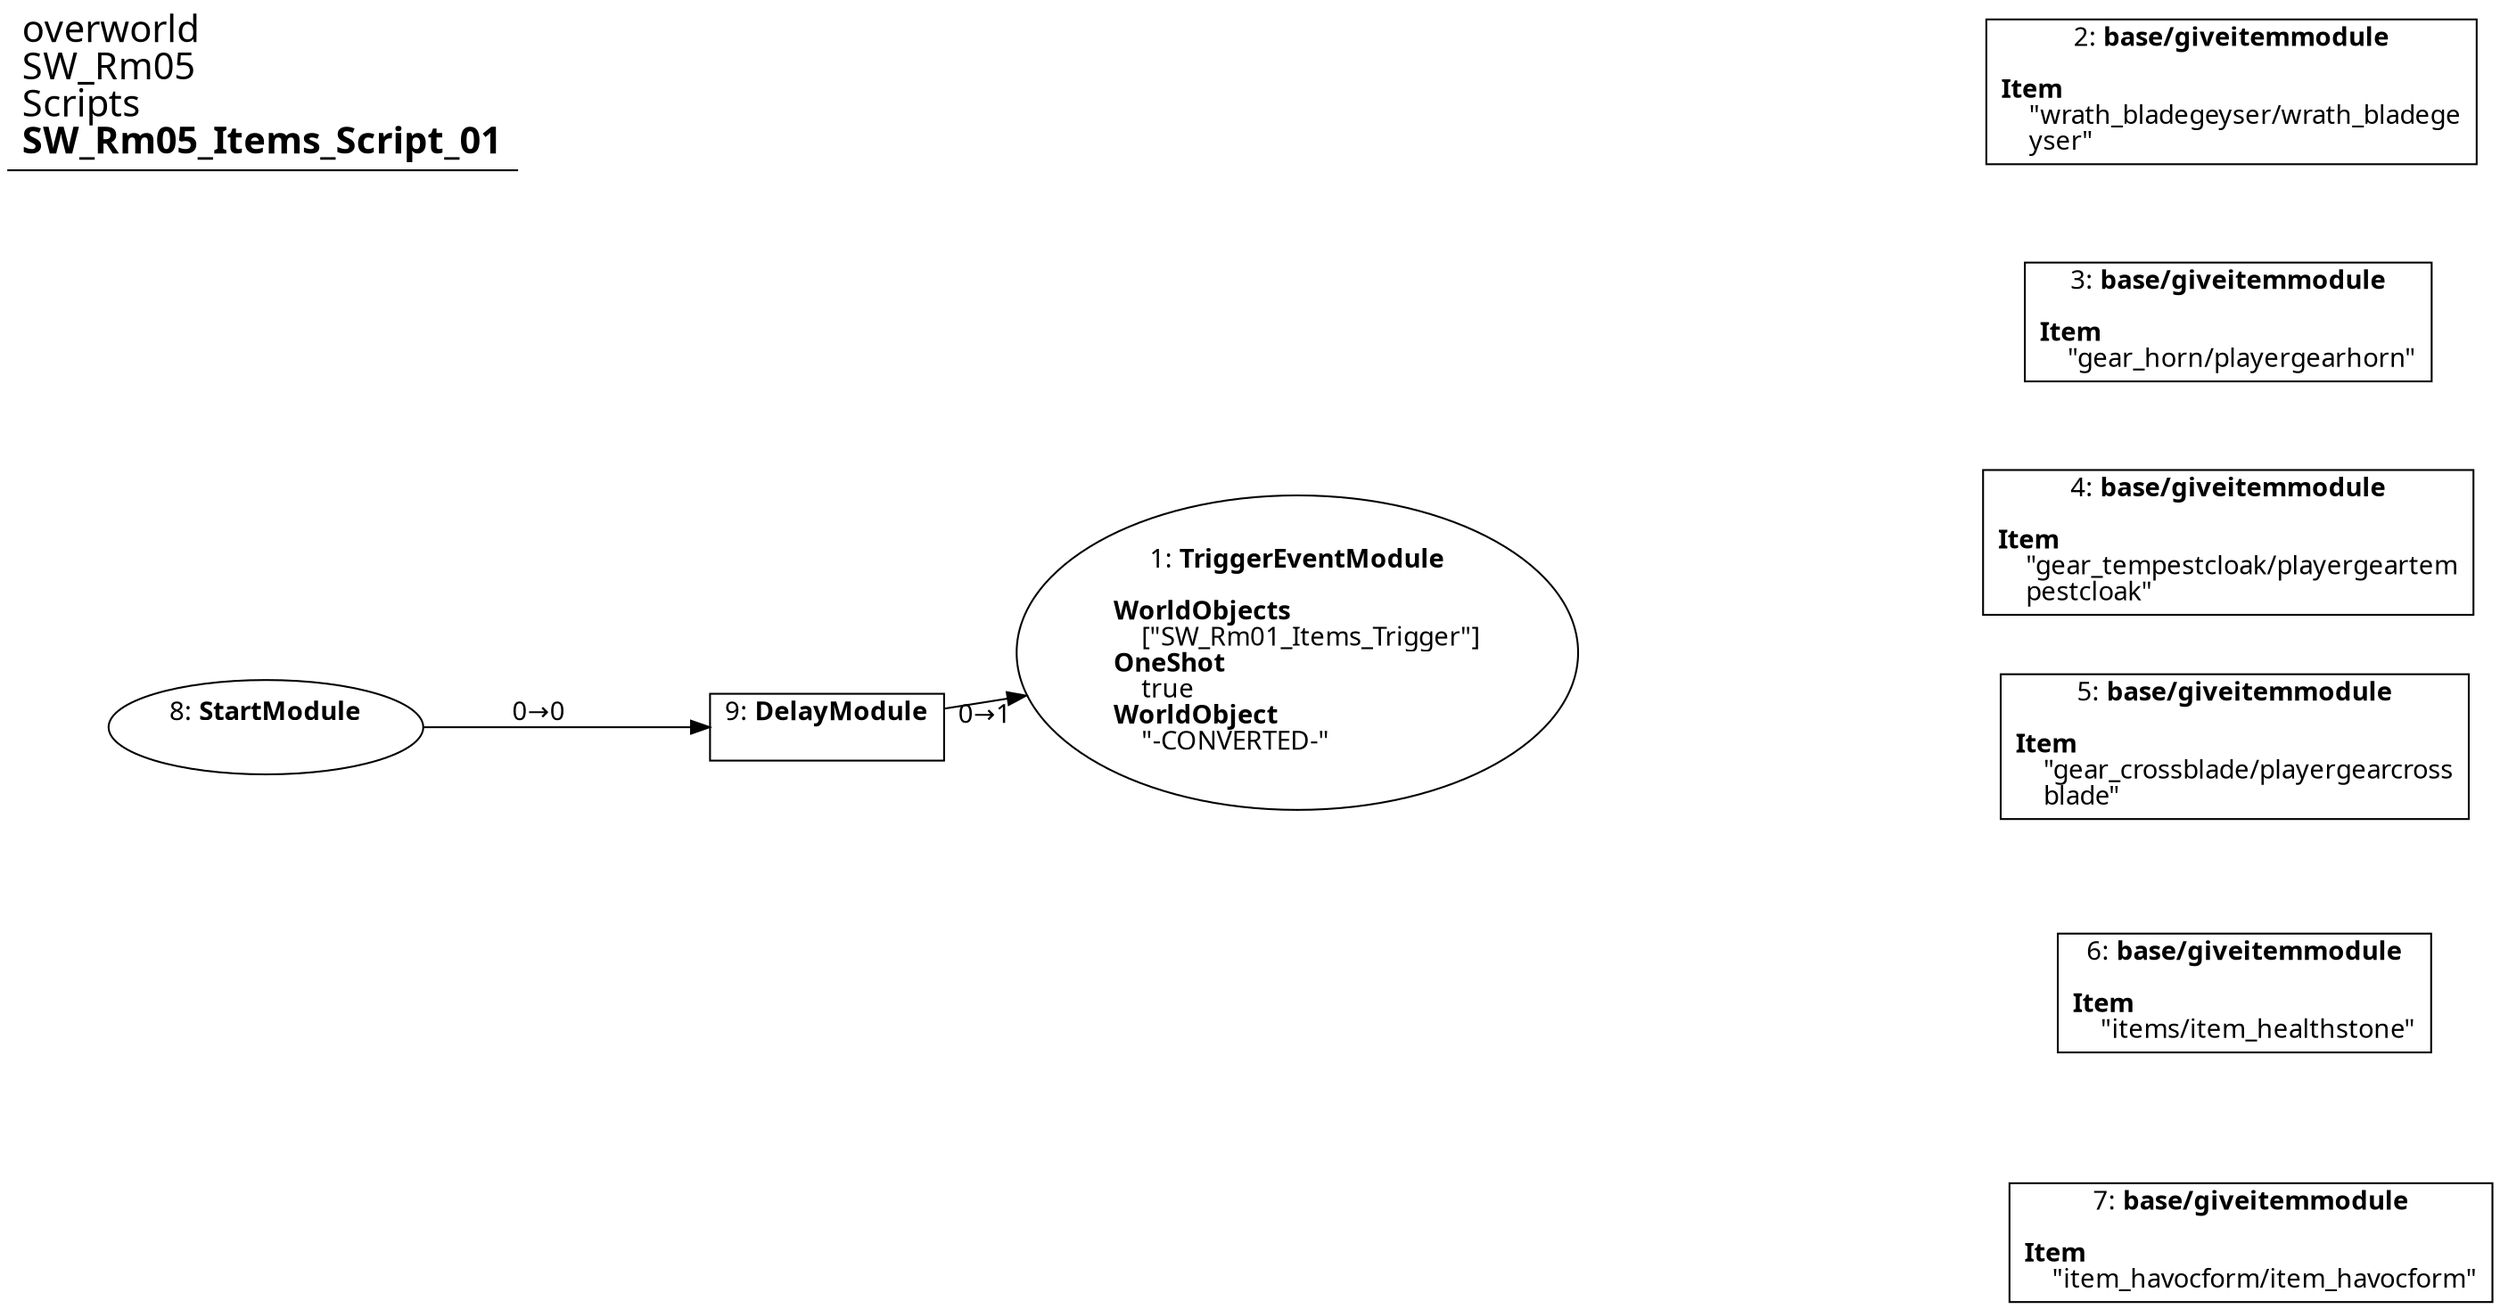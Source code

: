 digraph {
    layout = fdp;
    overlap = prism;
    sep = "+16";
    splines = spline;

    node [ shape = box ];

    graph [ fontname = "Segoe UI" ];
    node [ fontname = "Segoe UI" ];
    edge [ fontname = "Segoe UI" ];

    1 [ label = <1: <b>TriggerEventModule</b><br/><br/><b>WorldObjects</b><br align="left"/>    [&quot;SW_Rm01_Items_Trigger&quot;]<br align="left"/><b>OneShot</b><br align="left"/>    true<br align="left"/><b>WorldObject</b><br align="left"/>    &quot;-CONVERTED-&quot;<br align="left"/>> ];
    1 [ shape = oval ]
    1 [ pos = "0.010000001,-0.18300001!" ];

    2 [ label = <2: <b>base/giveitemmodule</b><br/><br/><b>Item</b><br align="left"/>    &quot;wrath_bladegeyser/wrath_bladege<br align="left"/>    yser&quot;<br align="left"/>> ];
    2 [ pos = "0.298,-0.010000001!" ];

    3 [ label = <3: <b>base/giveitemmodule</b><br/><br/><b>Item</b><br align="left"/>    &quot;gear_horn/playergearhorn&quot;<br align="left"/>> ];
    3 [ pos = "0.29700002,-0.081!" ];

    4 [ label = <4: <b>base/giveitemmodule</b><br/><br/><b>Item</b><br align="left"/>    &quot;gear_tempestcloak/playergeartem<br align="left"/>    pestcloak&quot;<br align="left"/>> ];
    4 [ pos = "0.29700002,-0.149!" ];

    5 [ label = <5: <b>base/giveitemmodule</b><br/><br/><b>Item</b><br align="left"/>    &quot;gear_crossblade/playergearcross<br align="left"/>    blade&quot;<br align="left"/>> ];
    5 [ pos = "0.29900002,-0.21200001!" ];

    6 [ label = <6: <b>base/giveitemmodule</b><br/><br/><b>Item</b><br align="left"/>    &quot;items/item_healthstone&quot;<br align="left"/>> ];
    6 [ pos = "0.30200002,-0.28800002!" ];

    7 [ label = <7: <b>base/giveitemmodule</b><br/><br/><b>Item</b><br align="left"/>    &quot;item_havocform/item_havocform&quot;<br align="left"/>> ];
    7 [ pos = "0.30400002,-0.365!" ];

    8 [ label = <8: <b>StartModule</b><br/><br/>> ];
    8 [ shape = oval ]
    8 [ pos = "-0.30800003,-0.20600002!" ];
    8 -> 9 [ label = "0→0" ];

    9 [ label = <9: <b>DelayModule</b><br/><br/>> ];
    9 [ pos = "-0.135,-0.20600002!" ];
    9 -> 1 [ label = "0→1" ];

    title [ pos = "-0.30900002,-0.009000001!" ];
    title [ shape = underline ];
    title [ label = <<font point-size="20">overworld<br align="left"/>SW_Rm05<br align="left"/>Scripts<br align="left"/><b>SW_Rm05_Items_Script_01</b><br align="left"/></font>> ];
}

